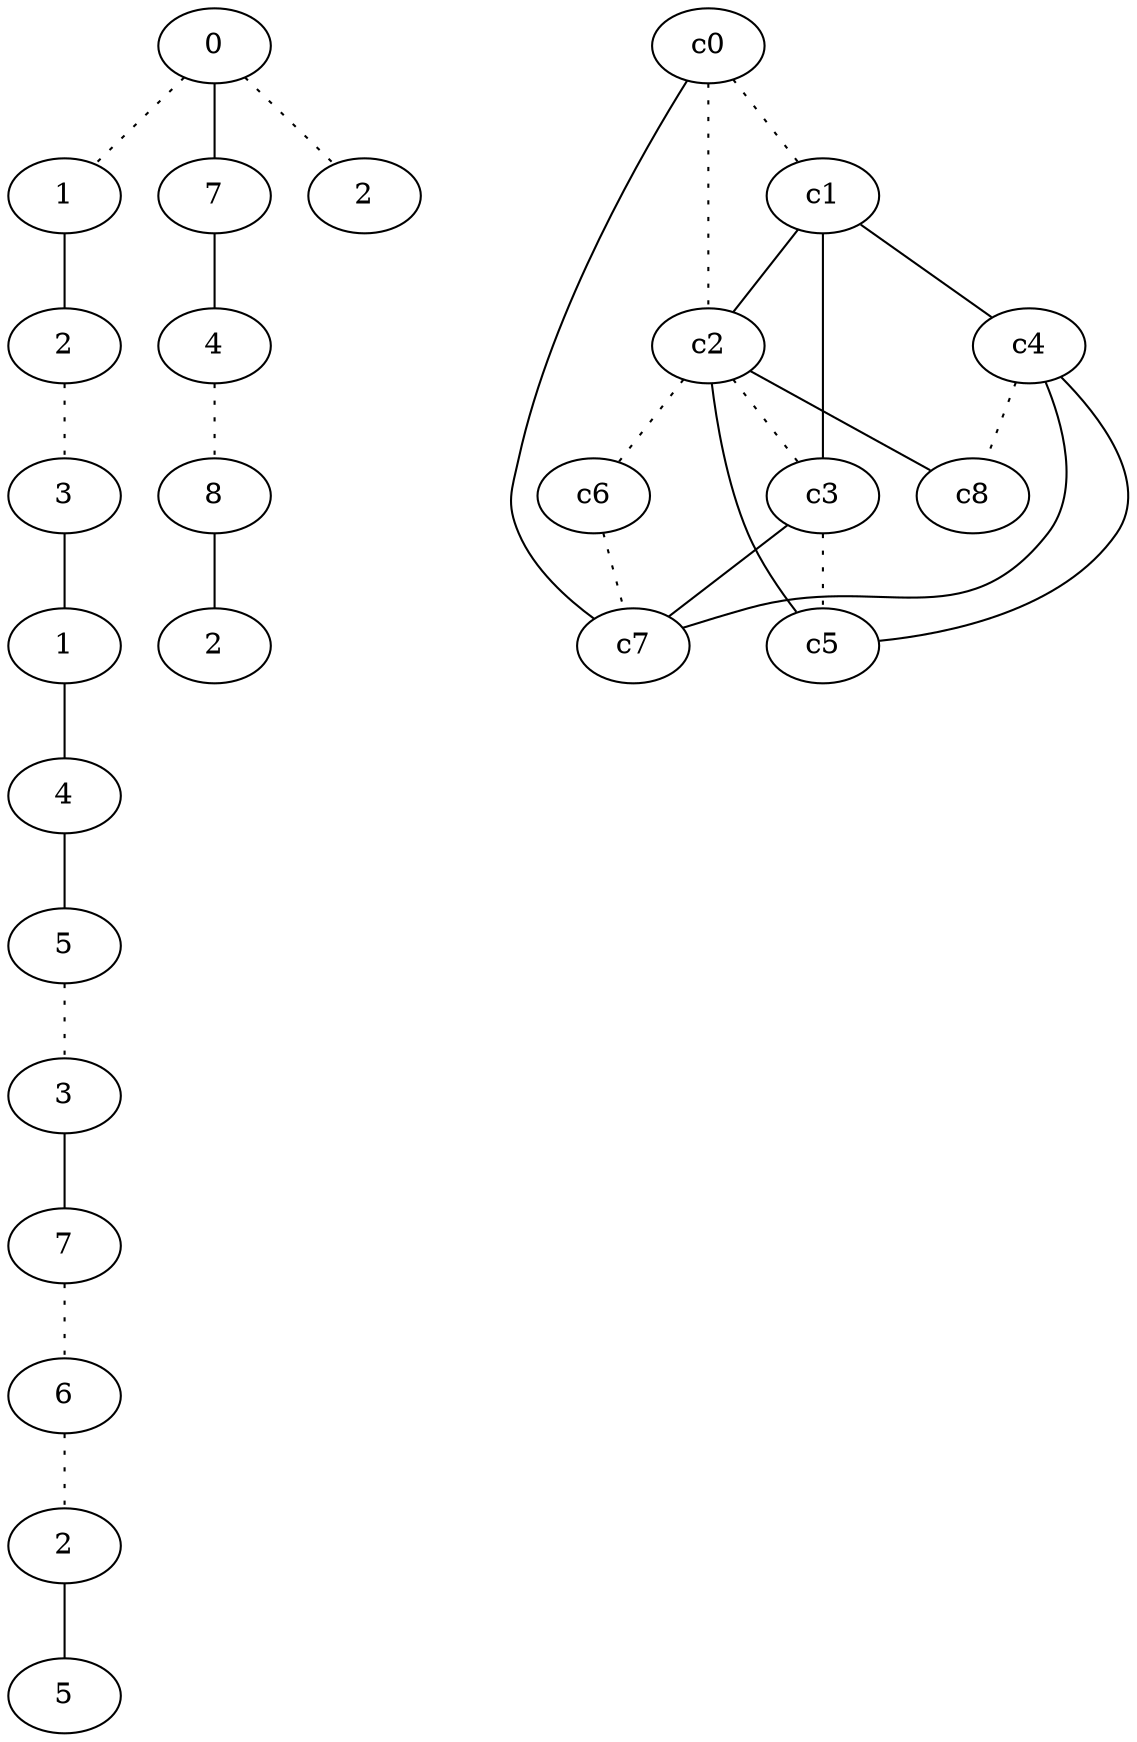 graph {
a0[label=0];
a1[label=1];
a2[label=2];
a3[label=3];
a4[label=1];
a5[label=4];
a6[label=5];
a7[label=3];
a8[label=7];
a9[label=6];
a10[label=2];
a11[label=5];
a12[label=7];
a13[label=4];
a14[label=8];
a15[label=2];
a16[label=2];
a0 -- a1 [style=dotted];
a0 -- a12;
a0 -- a16 [style=dotted];
a1 -- a2;
a2 -- a3 [style=dotted];
a3 -- a4;
a4 -- a5;
a5 -- a6;
a6 -- a7 [style=dotted];
a7 -- a8;
a8 -- a9 [style=dotted];
a9 -- a10 [style=dotted];
a10 -- a11;
a12 -- a13;
a13 -- a14 [style=dotted];
a14 -- a15;
c0 -- c1 [style=dotted];
c0 -- c2 [style=dotted];
c0 -- c7;
c1 -- c2;
c1 -- c3;
c1 -- c4;
c2 -- c3 [style=dotted];
c2 -- c5;
c2 -- c6 [style=dotted];
c2 -- c8;
c3 -- c5 [style=dotted];
c3 -- c7;
c4 -- c5;
c4 -- c7;
c4 -- c8 [style=dotted];
c6 -- c7 [style=dotted];
}
